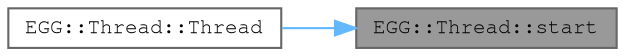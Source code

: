 digraph "EGG::Thread::start"
{
 // LATEX_PDF_SIZE
  bgcolor="transparent";
  edge [fontname=FreeMono,fontsize=10,labelfontname=FreeMono,labelfontsize=10];
  node [fontname=FreeMono,fontsize=10,shape=box,height=0.2,width=0.4];
  rankdir="RL";
  Node1 [label="EGG::Thread::start",height=0.2,width=0.4,color="gray40", fillcolor="grey60", style="filled", fontcolor="black",tooltip="Starts a thread."];
  Node1 -> Node2 [dir="back",color="steelblue1",style="solid"];
  Node2 [label="EGG::Thread::Thread",height=0.2,width=0.4,color="grey40", fillcolor="white", style="filled",URL="$class_e_g_g_1_1_thread.html#a1a390cc8d8a258a20d33cbd8331c5815",tooltip="< [vt+0x10]"];
}
